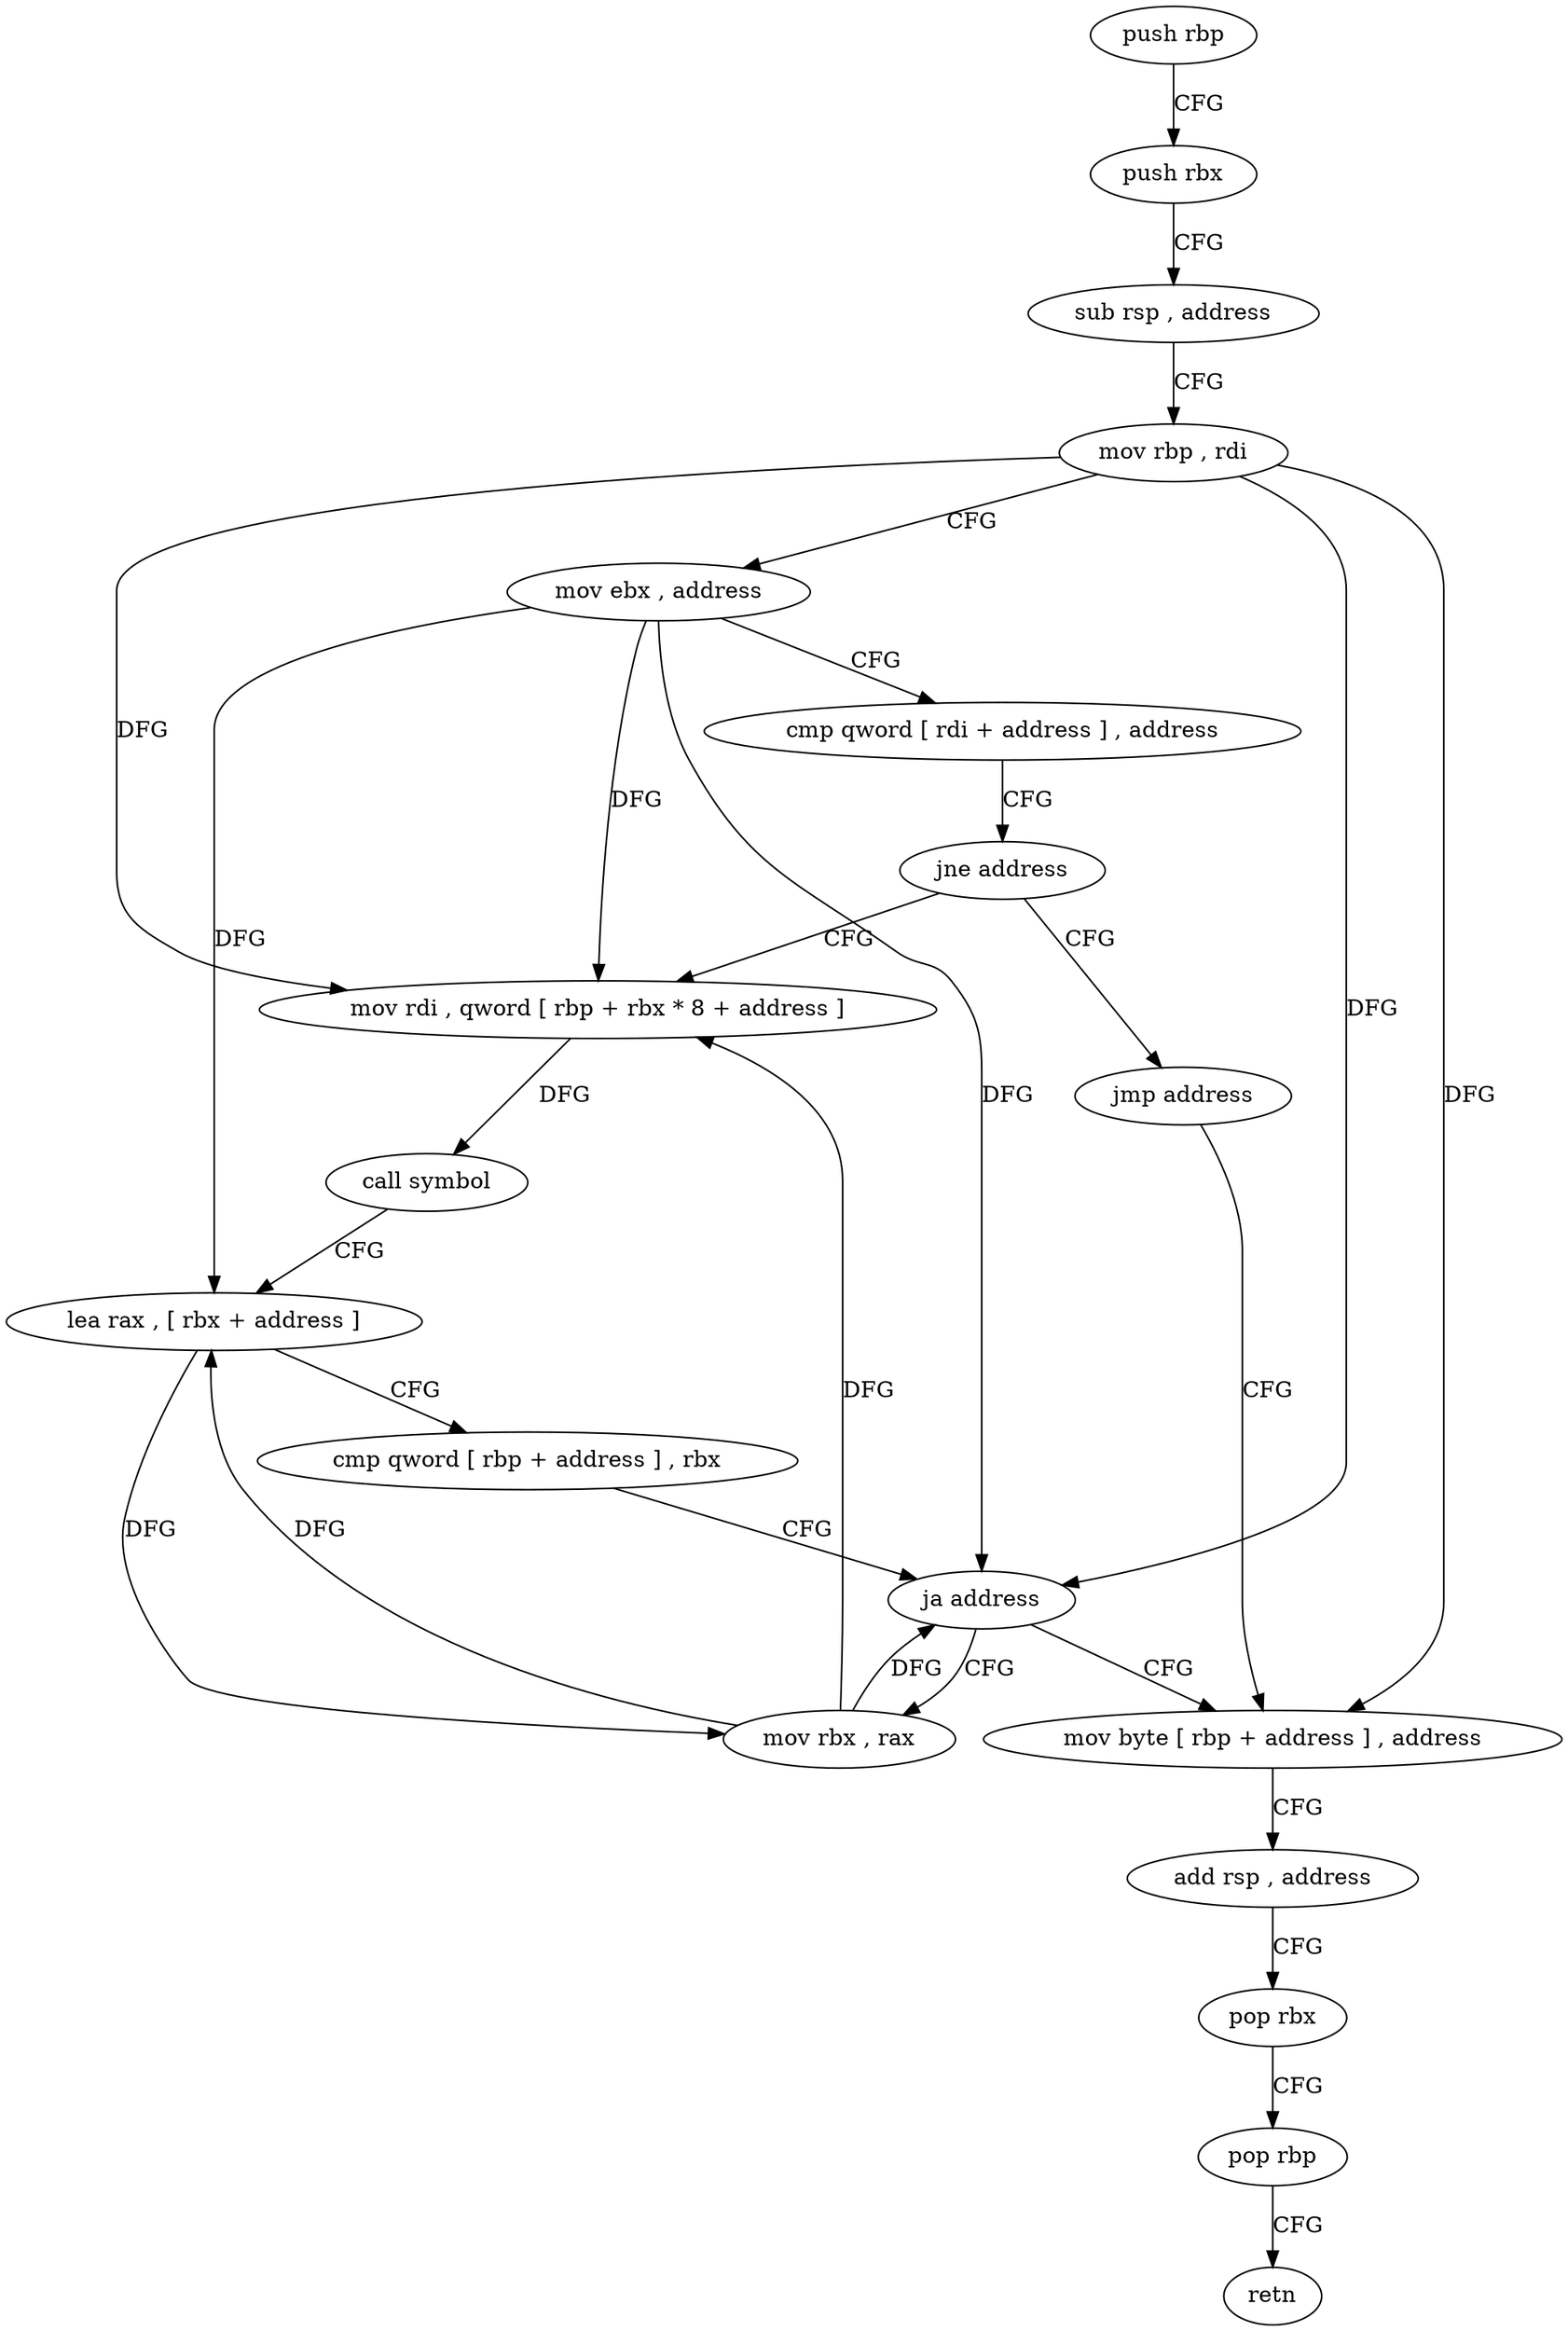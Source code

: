 digraph "func" {
"122422" [label = "push rbp" ]
"122423" [label = "push rbx" ]
"122424" [label = "sub rsp , address" ]
"122428" [label = "mov rbp , rdi" ]
"122431" [label = "mov ebx , address" ]
"122436" [label = "cmp qword [ rdi + address ] , address" ]
"122441" [label = "jne address" ]
"122448" [label = "mov rdi , qword [ rbp + rbx * 8 + address ]" ]
"122443" [label = "jmp address" ]
"122453" [label = "call symbol" ]
"122458" [label = "lea rax , [ rbx + address ]" ]
"122462" [label = "cmp qword [ rbp + address ] , rbx" ]
"122466" [label = "ja address" ]
"122445" [label = "mov rbx , rax" ]
"122468" [label = "mov byte [ rbp + address ] , address" ]
"122472" [label = "add rsp , address" ]
"122476" [label = "pop rbx" ]
"122477" [label = "pop rbp" ]
"122478" [label = "retn" ]
"122422" -> "122423" [ label = "CFG" ]
"122423" -> "122424" [ label = "CFG" ]
"122424" -> "122428" [ label = "CFG" ]
"122428" -> "122431" [ label = "CFG" ]
"122428" -> "122448" [ label = "DFG" ]
"122428" -> "122466" [ label = "DFG" ]
"122428" -> "122468" [ label = "DFG" ]
"122431" -> "122436" [ label = "CFG" ]
"122431" -> "122448" [ label = "DFG" ]
"122431" -> "122458" [ label = "DFG" ]
"122431" -> "122466" [ label = "DFG" ]
"122436" -> "122441" [ label = "CFG" ]
"122441" -> "122448" [ label = "CFG" ]
"122441" -> "122443" [ label = "CFG" ]
"122448" -> "122453" [ label = "DFG" ]
"122443" -> "122468" [ label = "CFG" ]
"122453" -> "122458" [ label = "CFG" ]
"122458" -> "122462" [ label = "CFG" ]
"122458" -> "122445" [ label = "DFG" ]
"122462" -> "122466" [ label = "CFG" ]
"122466" -> "122445" [ label = "CFG" ]
"122466" -> "122468" [ label = "CFG" ]
"122445" -> "122448" [ label = "DFG" ]
"122445" -> "122458" [ label = "DFG" ]
"122445" -> "122466" [ label = "DFG" ]
"122468" -> "122472" [ label = "CFG" ]
"122472" -> "122476" [ label = "CFG" ]
"122476" -> "122477" [ label = "CFG" ]
"122477" -> "122478" [ label = "CFG" ]
}
